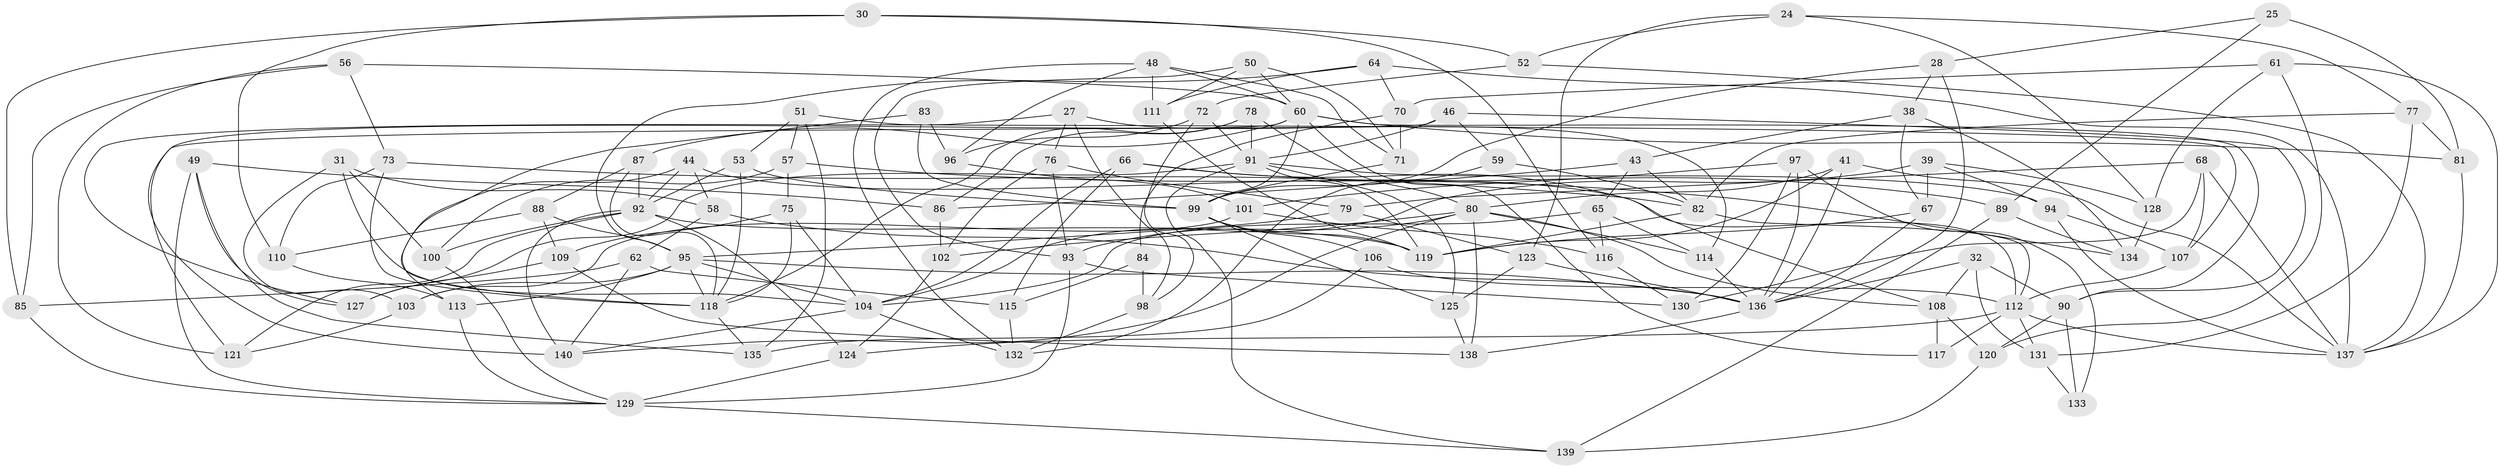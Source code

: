 // original degree distribution, {4: 1.0}
// Generated by graph-tools (version 1.1) at 2025/02/03/04/25 22:02:47]
// undirected, 98 vertices, 223 edges
graph export_dot {
graph [start="1"]
  node [color=gray90,style=filled];
  24;
  25;
  27;
  28;
  30;
  31;
  32;
  38;
  39;
  41;
  43;
  44;
  46;
  48 [super="+2"];
  49;
  50;
  51;
  52;
  53;
  56;
  57;
  58;
  59;
  60 [super="+54"];
  61;
  62;
  64;
  65;
  66;
  67;
  68;
  70;
  71;
  72;
  73;
  75;
  76;
  77;
  78;
  79;
  80 [super="+18+37"];
  81 [super="+1"];
  82 [super="+10+36"];
  83;
  84;
  85;
  86;
  87;
  88;
  89;
  90 [super="+47"];
  91 [super="+8+15"];
  92 [super="+29"];
  93 [super="+74"];
  94;
  95 [super="+4+69"];
  96;
  97;
  98 [super="+40"];
  99 [super="+11+13+63"];
  100;
  101;
  102;
  103;
  104 [super="+17+35"];
  106;
  107;
  108 [super="+45"];
  109;
  110;
  111 [super="+42"];
  112 [super="+5+21"];
  113;
  114;
  115;
  116;
  117;
  118 [super="+19"];
  119 [super="+26"];
  120;
  121;
  123;
  124;
  125;
  127;
  128;
  129 [super="+23+34"];
  130;
  131;
  132 [super="+126"];
  133;
  134;
  135;
  136 [super="+14+55+22"];
  137 [super="+9+122"];
  138;
  139;
  140 [super="+105"];
  24 -- 123;
  24 -- 77;
  24 -- 52;
  24 -- 128;
  25 -- 28;
  25 -- 89;
  25 -- 81 [weight=2];
  27 -- 114;
  27 -- 98;
  27 -- 127;
  27 -- 76;
  28 -- 38;
  28 -- 99;
  28 -- 136;
  30 -- 116;
  30 -- 52;
  30 -- 110;
  30 -- 85;
  31 -- 58;
  31 -- 100;
  31 -- 103;
  31 -- 104;
  32 -- 131;
  32 -- 90;
  32 -- 108;
  32 -- 136;
  38 -- 134;
  38 -- 67;
  38 -- 43;
  39 -- 104;
  39 -- 67;
  39 -- 128;
  39 -- 94;
  41 -- 119;
  41 -- 80;
  41 -- 137;
  41 -- 136;
  43 -- 86;
  43 -- 65;
  43 -- 82;
  44 -- 58;
  44 -- 113;
  44 -- 112;
  44 -- 92;
  46 -- 59;
  46 -- 121;
  46 -- 91;
  46 -- 90;
  48 -- 111 [weight=2];
  48 -- 96;
  48 -- 71;
  48 -- 132;
  48 -- 60;
  49 -- 127;
  49 -- 129;
  49 -- 86;
  49 -- 135;
  50 -- 71;
  50 -- 111;
  50 -- 60;
  50 -- 93;
  51 -- 53;
  51 -- 107;
  51 -- 57;
  51 -- 135;
  52 -- 72;
  52 -- 137;
  53 -- 99;
  53 -- 118;
  53 -- 92;
  56 -- 85;
  56 -- 121;
  56 -- 73;
  56 -- 60;
  57 -- 75;
  57 -- 134;
  57 -- 100;
  58 -- 62;
  58 -- 136;
  59 -- 82 [weight=2];
  59 -- 132;
  60 -- 81 [weight=2];
  60 -- 87;
  60 -- 99;
  60 -- 117;
  60 -- 90;
  60 -- 140;
  61 -- 128;
  61 -- 70;
  61 -- 120;
  61 -- 137;
  62 -- 115;
  62 -- 85;
  62 -- 140;
  64 -- 70;
  64 -- 111;
  64 -- 95;
  64 -- 137;
  65 -- 114;
  65 -- 116;
  65 -- 104;
  66 -- 89;
  66 -- 115;
  66 -- 108;
  66 -- 104;
  67 -- 136;
  67 -- 119;
  68 -- 107;
  68 -- 79;
  68 -- 130;
  68 -- 137;
  70 -- 71;
  70 -- 84;
  71 -- 99;
  72 -- 96;
  72 -- 98;
  72 -- 91;
  73 -- 110;
  73 -- 82;
  73 -- 118;
  75 -- 104;
  75 -- 109;
  75 -- 118;
  76 -- 93;
  76 -- 79;
  76 -- 102;
  77 -- 131;
  77 -- 81;
  77 -- 82;
  78 -- 86;
  78 -- 91;
  78 -- 118;
  78 -- 80;
  79 -- 123;
  79 -- 95;
  80 -- 140;
  80 -- 114;
  80 -- 138;
  80 -- 108;
  80 -- 102;
  80 -- 93;
  81 -- 137;
  82 -- 112;
  82 -- 119 [weight=2];
  83 -- 96;
  83 -- 99 [weight=2];
  83 -- 118;
  84 -- 115;
  84 -- 98 [weight=2];
  85 -- 129;
  86 -- 102;
  87 -- 88;
  87 -- 118;
  87 -- 92;
  88 -- 95;
  88 -- 109;
  88 -- 110;
  89 -- 134;
  89 -- 139;
  90 -- 133 [weight=2];
  90 -- 120;
  91 -- 139;
  91 -- 125;
  91 -- 127;
  91 -- 119;
  91 -- 94;
  92 -- 124;
  92 -- 119 [weight=2];
  92 -- 100;
  92 -- 140 [weight=2];
  92 -- 121;
  93 -- 130;
  93 -- 129 [weight=2];
  94 -- 107;
  94 -- 137;
  95 -- 104;
  95 -- 103;
  95 -- 113;
  95 -- 118;
  95 -- 136;
  96 -- 101;
  97 -- 130;
  97 -- 136;
  97 -- 101;
  97 -- 133;
  98 -- 132 [weight=2];
  99 -- 106 [weight=2];
  99 -- 119;
  99 -- 125;
  100 -- 129;
  101 -- 103;
  101 -- 116;
  102 -- 124;
  103 -- 121;
  104 -- 140;
  104 -- 132;
  106 -- 112;
  106 -- 135;
  107 -- 112;
  108 -- 117 [weight=2];
  108 -- 120;
  109 -- 138;
  109 -- 127;
  110 -- 113;
  111 -- 119 [weight=2];
  112 -- 137;
  112 -- 117;
  112 -- 124;
  112 -- 131;
  113 -- 129;
  114 -- 136;
  115 -- 132;
  116 -- 130;
  118 -- 135;
  120 -- 139;
  123 -- 125;
  123 -- 136;
  124 -- 129;
  125 -- 138;
  128 -- 134;
  129 -- 139;
  131 -- 133;
  136 -- 138;
}
